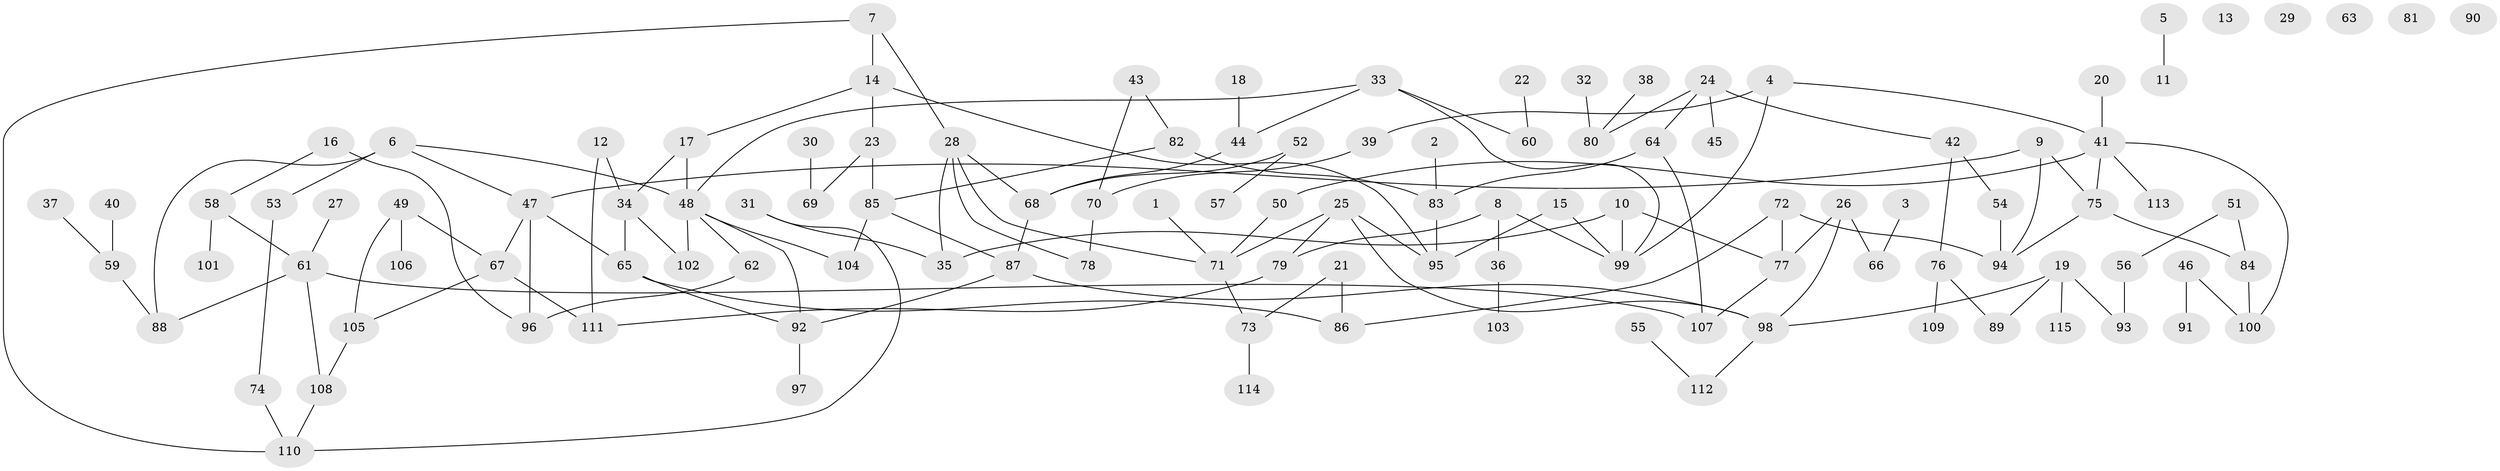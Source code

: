 // Generated by graph-tools (version 1.1) at 2025/25/03/09/25 03:25:15]
// undirected, 115 vertices, 145 edges
graph export_dot {
graph [start="1"]
  node [color=gray90,style=filled];
  1;
  2;
  3;
  4;
  5;
  6;
  7;
  8;
  9;
  10;
  11;
  12;
  13;
  14;
  15;
  16;
  17;
  18;
  19;
  20;
  21;
  22;
  23;
  24;
  25;
  26;
  27;
  28;
  29;
  30;
  31;
  32;
  33;
  34;
  35;
  36;
  37;
  38;
  39;
  40;
  41;
  42;
  43;
  44;
  45;
  46;
  47;
  48;
  49;
  50;
  51;
  52;
  53;
  54;
  55;
  56;
  57;
  58;
  59;
  60;
  61;
  62;
  63;
  64;
  65;
  66;
  67;
  68;
  69;
  70;
  71;
  72;
  73;
  74;
  75;
  76;
  77;
  78;
  79;
  80;
  81;
  82;
  83;
  84;
  85;
  86;
  87;
  88;
  89;
  90;
  91;
  92;
  93;
  94;
  95;
  96;
  97;
  98;
  99;
  100;
  101;
  102;
  103;
  104;
  105;
  106;
  107;
  108;
  109;
  110;
  111;
  112;
  113;
  114;
  115;
  1 -- 71;
  2 -- 83;
  3 -- 66;
  4 -- 39;
  4 -- 41;
  4 -- 99;
  5 -- 11;
  6 -- 47;
  6 -- 48;
  6 -- 53;
  6 -- 88;
  7 -- 14;
  7 -- 28;
  7 -- 110;
  8 -- 36;
  8 -- 79;
  8 -- 99;
  9 -- 47;
  9 -- 75;
  9 -- 94;
  10 -- 35;
  10 -- 77;
  10 -- 99;
  12 -- 34;
  12 -- 111;
  14 -- 17;
  14 -- 23;
  14 -- 95;
  15 -- 95;
  15 -- 99;
  16 -- 58;
  16 -- 96;
  17 -- 34;
  17 -- 48;
  18 -- 44;
  19 -- 89;
  19 -- 93;
  19 -- 98;
  19 -- 115;
  20 -- 41;
  21 -- 73;
  21 -- 86;
  22 -- 60;
  23 -- 69;
  23 -- 85;
  24 -- 42;
  24 -- 45;
  24 -- 64;
  24 -- 80;
  25 -- 71;
  25 -- 79;
  25 -- 95;
  25 -- 98;
  26 -- 66;
  26 -- 77;
  26 -- 98;
  27 -- 61;
  28 -- 35;
  28 -- 68;
  28 -- 71;
  28 -- 78;
  30 -- 69;
  31 -- 35;
  31 -- 110;
  32 -- 80;
  33 -- 44;
  33 -- 48;
  33 -- 60;
  33 -- 99;
  34 -- 65;
  34 -- 102;
  36 -- 103;
  37 -- 59;
  38 -- 80;
  39 -- 70;
  40 -- 59;
  41 -- 50;
  41 -- 75;
  41 -- 100;
  41 -- 113;
  42 -- 54;
  42 -- 76;
  43 -- 70;
  43 -- 82;
  44 -- 68;
  46 -- 91;
  46 -- 100;
  47 -- 65;
  47 -- 67;
  47 -- 96;
  48 -- 62;
  48 -- 92;
  48 -- 102;
  48 -- 104;
  49 -- 67;
  49 -- 105;
  49 -- 106;
  50 -- 71;
  51 -- 56;
  51 -- 84;
  52 -- 57;
  52 -- 68;
  53 -- 74;
  54 -- 94;
  55 -- 112;
  56 -- 93;
  58 -- 61;
  58 -- 101;
  59 -- 88;
  61 -- 88;
  61 -- 107;
  61 -- 108;
  62 -- 96;
  64 -- 83;
  64 -- 107;
  65 -- 86;
  65 -- 92;
  67 -- 105;
  67 -- 111;
  68 -- 87;
  70 -- 78;
  71 -- 73;
  72 -- 77;
  72 -- 86;
  72 -- 94;
  73 -- 114;
  74 -- 110;
  75 -- 84;
  75 -- 94;
  76 -- 89;
  76 -- 109;
  77 -- 107;
  79 -- 111;
  82 -- 83;
  82 -- 85;
  83 -- 95;
  84 -- 100;
  85 -- 87;
  85 -- 104;
  87 -- 92;
  87 -- 98;
  92 -- 97;
  98 -- 112;
  105 -- 108;
  108 -- 110;
}
